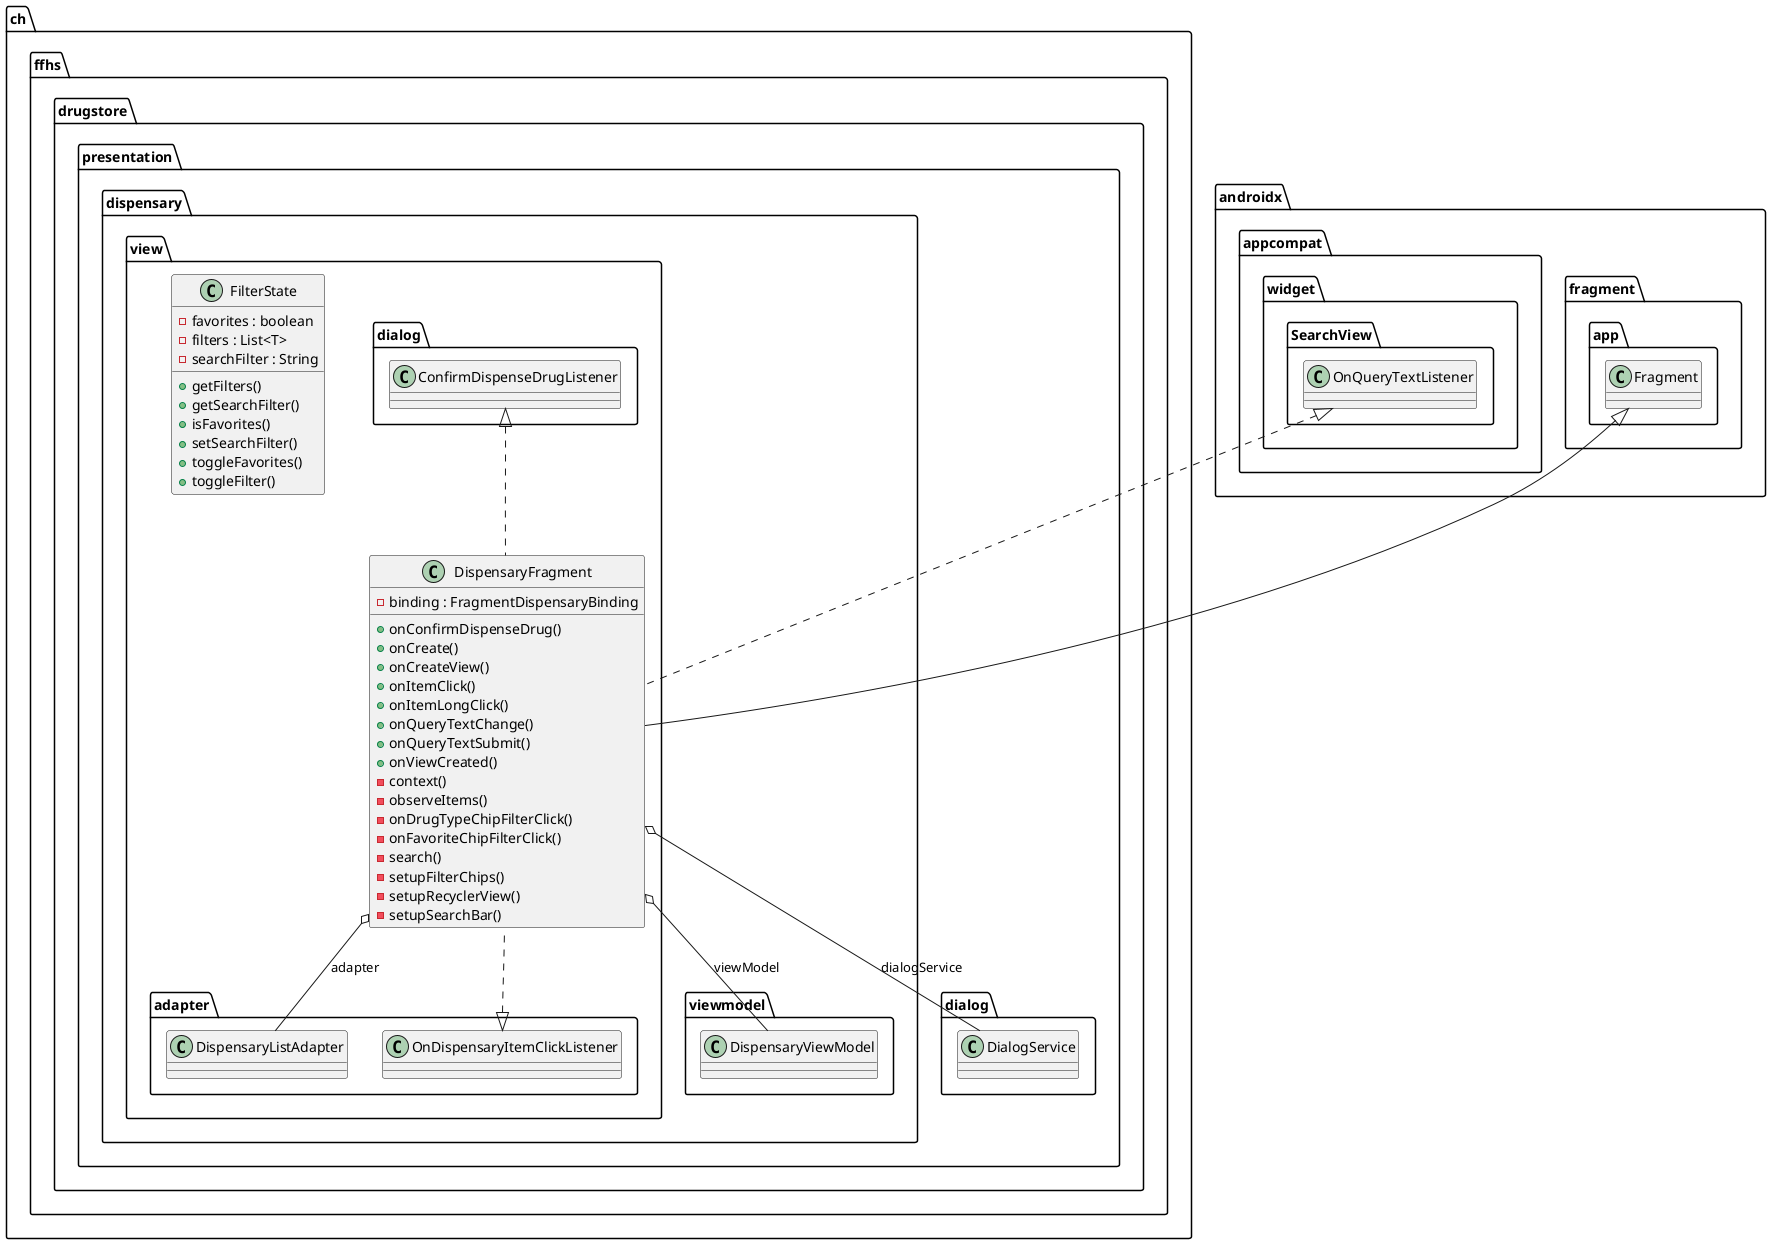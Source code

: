 @startuml
  namespace ch.ffhs.drugstore {
    namespace presentation {
      namespace dispensary.view {
        class ch.ffhs.drugstore.presentation.dispensary.view.DispensaryFragment {
            - binding : FragmentDispensaryBinding
            + onConfirmDispenseDrug()
            + onCreate()
            + onCreateView()
            + onItemClick()
            + onItemLongClick()
            + onQueryTextChange()
            + onQueryTextSubmit()
            + onViewCreated()
            - context()
            - observeItems()
            - onDrugTypeChipFilterClick()
            - onFavoriteChipFilterClick()
            - search()
            - setupFilterChips()
            - setupRecyclerView()
            - setupSearchBar()
        }
      }
    }
  }
  

  namespace ch.ffhs.drugstore {
    namespace presentation {
      namespace dispensary.view {
        class ch.ffhs.drugstore.presentation.dispensary.view.FilterState {
            - favorites : boolean
            - filters : List<T>
            - searchFilter : String
            + getFilters()
            + getSearchFilter()
            + isFavorites()
            + setSearchFilter()
            + toggleFavorites()
            + toggleFilter()
        }
      }
    }
  }
  

  ch.ffhs.drugstore.presentation.dispensary.view.DispensaryFragment .up.|> androidx.appcompat.widget.SearchView.OnQueryTextListener
  ch.ffhs.drugstore.presentation.dispensary.view.DispensaryFragment .up.|> ch.ffhs.drugstore.presentation.dispensary.view.adapter.OnDispensaryItemClickListener
  ch.ffhs.drugstore.presentation.dispensary.view.DispensaryFragment .up.|> ch.ffhs.drugstore.presentation.dispensary.view.dialog.ConfirmDispenseDrugListener
  ch.ffhs.drugstore.presentation.dispensary.view.DispensaryFragment -up-|> androidx.fragment.app.Fragment
  ch.ffhs.drugstore.presentation.dispensary.view.DispensaryFragment o-- ch.ffhs.drugstore.presentation.dispensary.view.adapter.DispensaryListAdapter : adapter
  ch.ffhs.drugstore.presentation.dispensary.view.DispensaryFragment o-- ch.ffhs.drugstore.presentation.dialog.DialogService : dialogService
  ch.ffhs.drugstore.presentation.dispensary.view.DispensaryFragment o-- ch.ffhs.drugstore.presentation.dispensary.viewmodel.DispensaryViewModel : viewModel


@enduml
